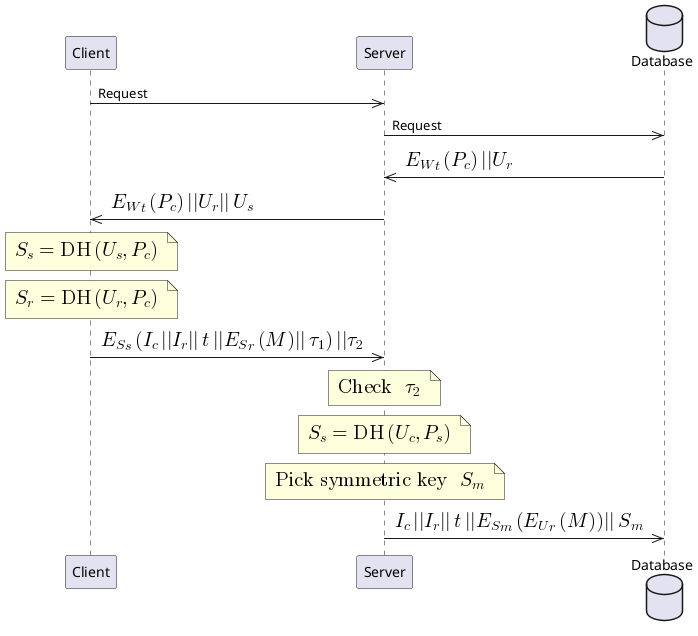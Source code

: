 @startuml
participant Client
participant Server
database Database

Client ->> Server: Request
Server ->> Database: Request
Database ->> Server: <math>E_W_t(P_c) || U_r</math>
Server ->> Client: <math>E_W_t(P_c) || U_r || U_s</math>

note over Client
  <math>S_s = "DH"(U_s, P_c)</math>
end note

note over Client
  <math>S_r = "DH"(U_r, P_c)</math>
end note

Client ->> Server: <math>E_S_s(I_c || I_r || t || E_S_r(M) || \tau_1) || \tau_2</math>

note over Server
  <math>"Check " \tau_2</math>
end note

note over Server
  <math>S_s = "DH"(U_c, P_s)</math>
end note

note over Server
  <math>"Pick symmetric key " S_m</math>
end note

Server ->> Database: <math>I_c || I_r || t || E_S_m(E_U_r(M)) || S_m</math>
@enduml